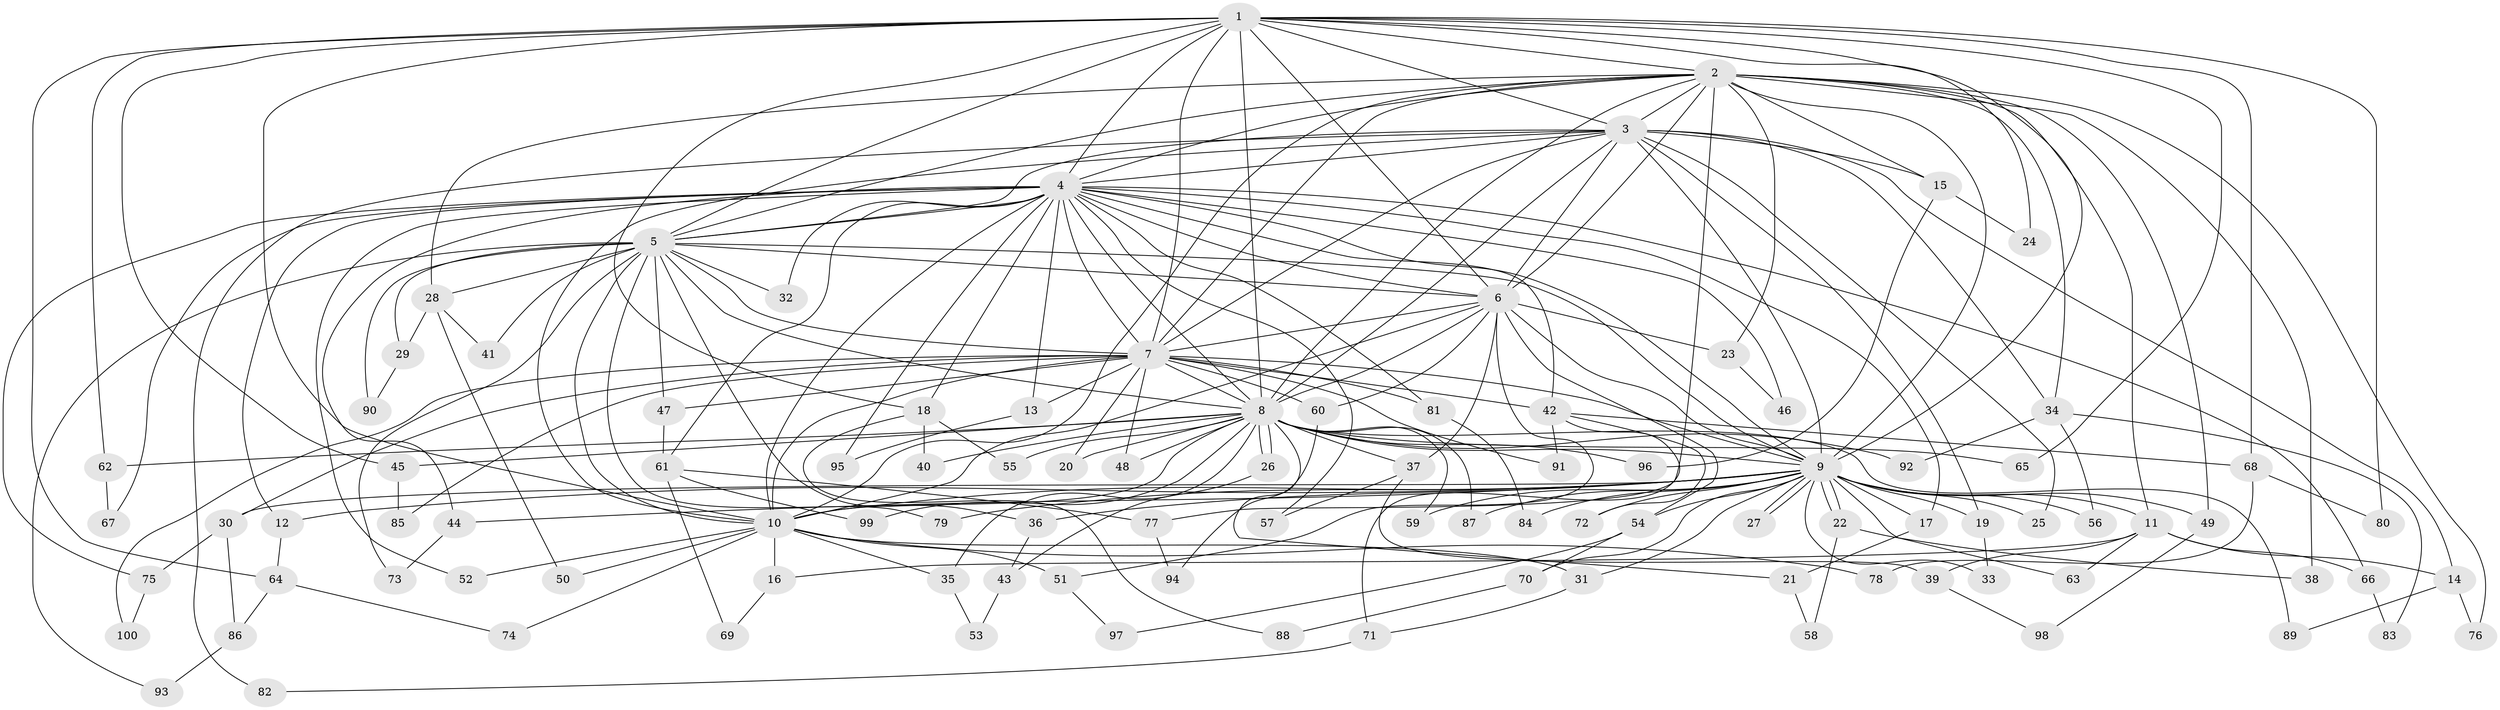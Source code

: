 // Generated by graph-tools (version 1.1) at 2025/38/02/21/25 10:38:52]
// undirected, 100 vertices, 225 edges
graph export_dot {
graph [start="1"]
  node [color=gray90,style=filled];
  1;
  2;
  3;
  4;
  5;
  6;
  7;
  8;
  9;
  10;
  11;
  12;
  13;
  14;
  15;
  16;
  17;
  18;
  19;
  20;
  21;
  22;
  23;
  24;
  25;
  26;
  27;
  28;
  29;
  30;
  31;
  32;
  33;
  34;
  35;
  36;
  37;
  38;
  39;
  40;
  41;
  42;
  43;
  44;
  45;
  46;
  47;
  48;
  49;
  50;
  51;
  52;
  53;
  54;
  55;
  56;
  57;
  58;
  59;
  60;
  61;
  62;
  63;
  64;
  65;
  66;
  67;
  68;
  69;
  70;
  71;
  72;
  73;
  74;
  75;
  76;
  77;
  78;
  79;
  80;
  81;
  82;
  83;
  84;
  85;
  86;
  87;
  88;
  89;
  90;
  91;
  92;
  93;
  94;
  95;
  96;
  97;
  98;
  99;
  100;
  1 -- 2;
  1 -- 3;
  1 -- 4;
  1 -- 5;
  1 -- 6;
  1 -- 7;
  1 -- 8;
  1 -- 9;
  1 -- 10;
  1 -- 18;
  1 -- 24;
  1 -- 45;
  1 -- 62;
  1 -- 64;
  1 -- 65;
  1 -- 68;
  1 -- 80;
  2 -- 3;
  2 -- 4;
  2 -- 5;
  2 -- 6;
  2 -- 7;
  2 -- 8;
  2 -- 9;
  2 -- 10;
  2 -- 11;
  2 -- 15;
  2 -- 23;
  2 -- 28;
  2 -- 34;
  2 -- 38;
  2 -- 49;
  2 -- 76;
  2 -- 77;
  3 -- 4;
  3 -- 5;
  3 -- 6;
  3 -- 7;
  3 -- 8;
  3 -- 9;
  3 -- 10;
  3 -- 14;
  3 -- 15;
  3 -- 19;
  3 -- 25;
  3 -- 34;
  3 -- 82;
  4 -- 5;
  4 -- 6;
  4 -- 7;
  4 -- 8;
  4 -- 9;
  4 -- 10;
  4 -- 12;
  4 -- 13;
  4 -- 17;
  4 -- 18;
  4 -- 32;
  4 -- 42;
  4 -- 44;
  4 -- 46;
  4 -- 52;
  4 -- 57;
  4 -- 61;
  4 -- 66;
  4 -- 67;
  4 -- 75;
  4 -- 81;
  4 -- 95;
  5 -- 6;
  5 -- 7;
  5 -- 8;
  5 -- 9;
  5 -- 10;
  5 -- 28;
  5 -- 29;
  5 -- 32;
  5 -- 36;
  5 -- 41;
  5 -- 47;
  5 -- 73;
  5 -- 79;
  5 -- 90;
  5 -- 93;
  6 -- 7;
  6 -- 8;
  6 -- 9;
  6 -- 10;
  6 -- 23;
  6 -- 37;
  6 -- 51;
  6 -- 54;
  6 -- 60;
  7 -- 8;
  7 -- 9;
  7 -- 10;
  7 -- 13;
  7 -- 20;
  7 -- 30;
  7 -- 42;
  7 -- 47;
  7 -- 48;
  7 -- 60;
  7 -- 81;
  7 -- 85;
  7 -- 91;
  7 -- 100;
  8 -- 9;
  8 -- 10;
  8 -- 20;
  8 -- 21;
  8 -- 26;
  8 -- 26;
  8 -- 35;
  8 -- 37;
  8 -- 40;
  8 -- 45;
  8 -- 48;
  8 -- 55;
  8 -- 59;
  8 -- 62;
  8 -- 65;
  8 -- 87;
  8 -- 89;
  8 -- 92;
  8 -- 96;
  8 -- 99;
  9 -- 10;
  9 -- 11;
  9 -- 12;
  9 -- 17;
  9 -- 19;
  9 -- 22;
  9 -- 22;
  9 -- 25;
  9 -- 27;
  9 -- 27;
  9 -- 30;
  9 -- 31;
  9 -- 33;
  9 -- 36;
  9 -- 44;
  9 -- 49;
  9 -- 54;
  9 -- 56;
  9 -- 59;
  9 -- 63;
  9 -- 70;
  9 -- 72;
  9 -- 79;
  9 -- 84;
  9 -- 87;
  10 -- 16;
  10 -- 31;
  10 -- 35;
  10 -- 50;
  10 -- 51;
  10 -- 52;
  10 -- 74;
  10 -- 78;
  11 -- 14;
  11 -- 16;
  11 -- 39;
  11 -- 63;
  11 -- 66;
  12 -- 64;
  13 -- 95;
  14 -- 76;
  14 -- 89;
  15 -- 24;
  15 -- 96;
  16 -- 69;
  17 -- 21;
  18 -- 40;
  18 -- 55;
  18 -- 88;
  19 -- 33;
  21 -- 58;
  22 -- 38;
  22 -- 58;
  23 -- 46;
  26 -- 43;
  28 -- 29;
  28 -- 41;
  28 -- 50;
  29 -- 90;
  30 -- 75;
  30 -- 86;
  31 -- 71;
  34 -- 56;
  34 -- 83;
  34 -- 92;
  35 -- 53;
  36 -- 43;
  37 -- 39;
  37 -- 57;
  39 -- 98;
  42 -- 68;
  42 -- 71;
  42 -- 72;
  42 -- 91;
  43 -- 53;
  44 -- 73;
  45 -- 85;
  47 -- 61;
  49 -- 98;
  51 -- 97;
  54 -- 70;
  54 -- 97;
  60 -- 94;
  61 -- 69;
  61 -- 77;
  61 -- 99;
  62 -- 67;
  64 -- 74;
  64 -- 86;
  66 -- 83;
  68 -- 78;
  68 -- 80;
  70 -- 88;
  71 -- 82;
  75 -- 100;
  77 -- 94;
  81 -- 84;
  86 -- 93;
}
